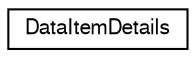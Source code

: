 digraph G
{
  edge [fontname="FreeSans",fontsize="10",labelfontname="FreeSans",labelfontsize="10"];
  node [fontname="FreeSans",fontsize="10",shape=record];
  rankdir="LR";
  Node1 [label="DataItemDetails",height=0.2,width=0.4,color="black", fillcolor="white", style="filled",URL="$classDataItemDetails.html"];
}
